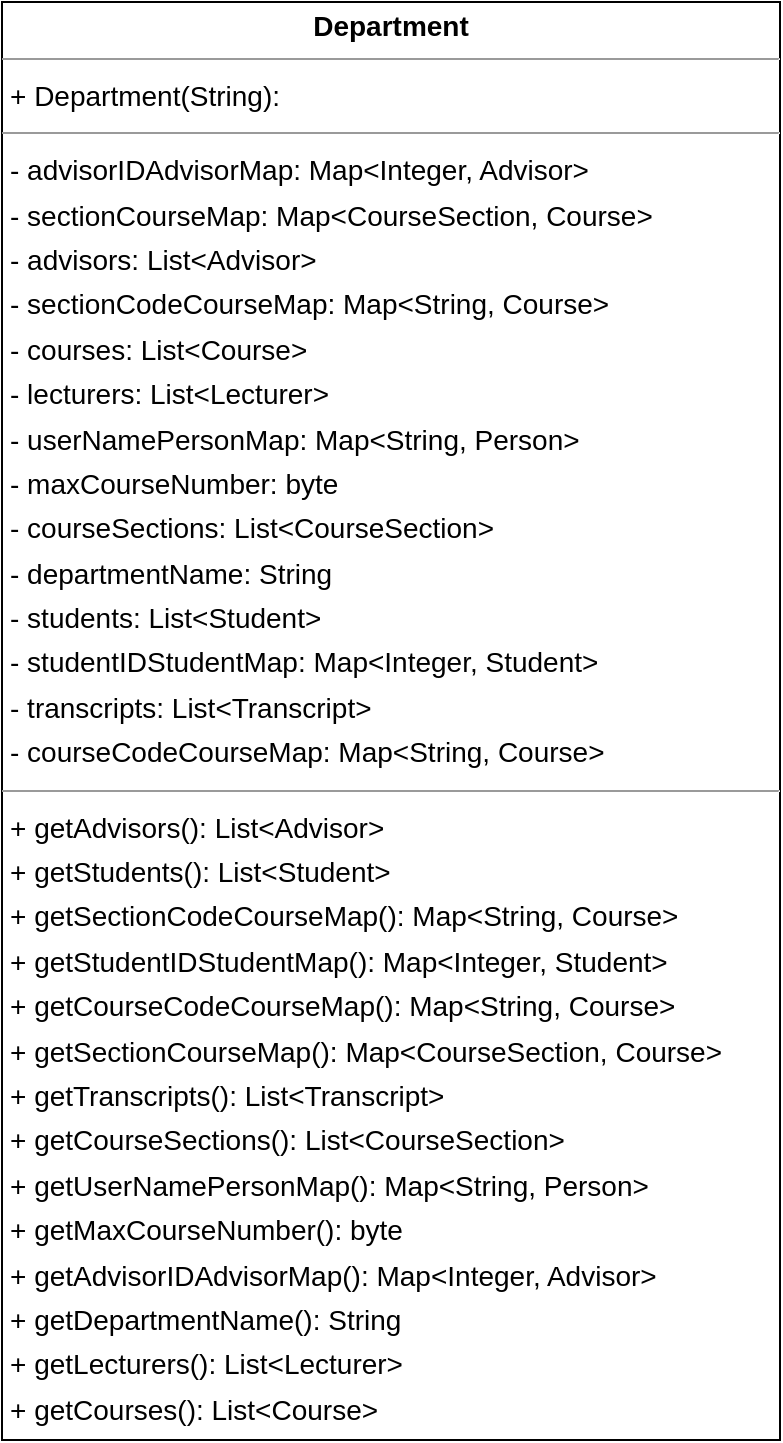 <mxfile version="22.1.2" type="device">
  <diagram name="Sayfa -1" id="_Udiu5R-LWi9xgBzmh_H">
    <mxGraphModel dx="1242" dy="523" grid="1" gridSize="10" guides="1" tooltips="1" connect="1" arrows="1" fold="1" page="1" pageScale="1" pageWidth="827" pageHeight="1169" math="0" shadow="0">
      <root>
        <mxCell id="0" />
        <mxCell id="1" parent="0" />
        <mxCell id="dvrIkWAQ6JIjXKBzzx-Z-1" value="&lt;p style=&quot;margin:0px;margin-top:4px;text-align:center;&quot;&gt;&lt;b&gt;Department&lt;/b&gt;&lt;/p&gt;&lt;hr size=&quot;1&quot;/&gt;&lt;p style=&quot;margin:0 0 0 4px;line-height:1.6;&quot;&gt;+ Department(String): &lt;/p&gt;&lt;hr size=&quot;1&quot;/&gt;&lt;p style=&quot;margin:0 0 0 4px;line-height:1.6;&quot;&gt;- advisorIDAdvisorMap: Map&amp;lt;Integer, Advisor&amp;gt;&lt;br/&gt;- sectionCourseMap: Map&amp;lt;CourseSection, Course&amp;gt;&lt;br/&gt;- advisors: List&amp;lt;Advisor&amp;gt;&lt;br/&gt;- sectionCodeCourseMap: Map&amp;lt;String, Course&amp;gt;&lt;br/&gt;- courses: List&amp;lt;Course&amp;gt;&lt;br/&gt;- lecturers: List&amp;lt;Lecturer&amp;gt;&lt;br/&gt;- userNamePersonMap: Map&amp;lt;String, Person&amp;gt;&lt;br/&gt;- maxCourseNumber: byte&lt;br/&gt;- courseSections: List&amp;lt;CourseSection&amp;gt;&lt;br/&gt;- departmentName: String&lt;br/&gt;- students: List&amp;lt;Student&amp;gt;&lt;br/&gt;- studentIDStudentMap: Map&amp;lt;Integer, Student&amp;gt;&lt;br/&gt;- transcripts: List&amp;lt;Transcript&amp;gt;&lt;br/&gt;- courseCodeCourseMap: Map&amp;lt;String, Course&amp;gt;&lt;/p&gt;&lt;hr size=&quot;1&quot;/&gt;&lt;p style=&quot;margin:0 0 0 4px;line-height:1.6;&quot;&gt;+ getAdvisors(): List&amp;lt;Advisor&amp;gt;&lt;br/&gt;+ getStudents(): List&amp;lt;Student&amp;gt;&lt;br/&gt;+ getSectionCodeCourseMap(): Map&amp;lt;String, Course&amp;gt;&lt;br/&gt;+ getStudentIDStudentMap(): Map&amp;lt;Integer, Student&amp;gt;&lt;br/&gt;+ getCourseCodeCourseMap(): Map&amp;lt;String, Course&amp;gt;&lt;br/&gt;+ getSectionCourseMap(): Map&amp;lt;CourseSection, Course&amp;gt;&lt;br/&gt;+ getTranscripts(): List&amp;lt;Transcript&amp;gt;&lt;br/&gt;+ getCourseSections(): List&amp;lt;CourseSection&amp;gt;&lt;br/&gt;+ getUserNamePersonMap(): Map&amp;lt;String, Person&amp;gt;&lt;br/&gt;+ getMaxCourseNumber(): byte&lt;br/&gt;+ getAdvisorIDAdvisorMap(): Map&amp;lt;Integer, Advisor&amp;gt;&lt;br/&gt;+ getDepartmentName(): String&lt;br/&gt;+ getLecturers(): List&amp;lt;Lecturer&amp;gt;&lt;br/&gt;+ getCourses(): List&amp;lt;Course&amp;gt;&lt;/p&gt;" style="verticalAlign=top;align=left;overflow=fill;fontSize=14;fontFamily=Helvetica;html=1;rounded=0;shadow=0;comic=0;labelBackgroundColor=none;strokeWidth=1;" vertex="1" parent="1">
          <mxGeometry x="80" y="50" width="389" height="719" as="geometry" />
        </mxCell>
      </root>
    </mxGraphModel>
  </diagram>
</mxfile>
